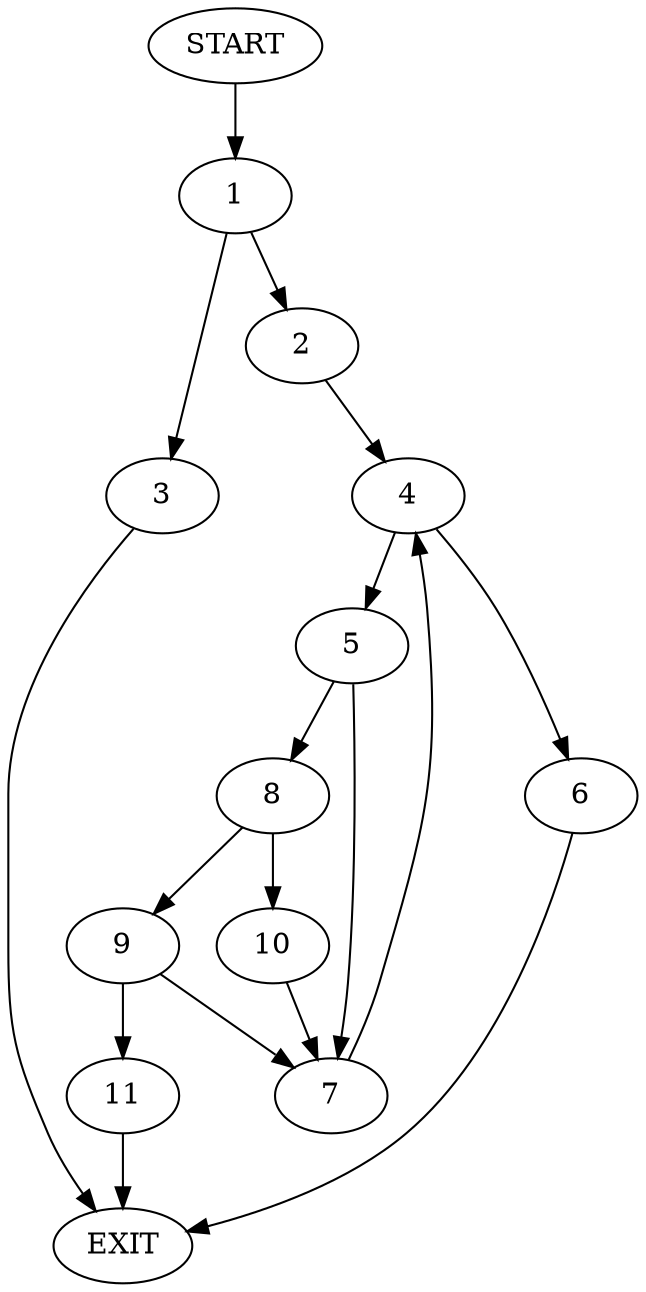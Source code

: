 digraph {
0 [label="START"]
12 [label="EXIT"]
0 -> 1
1 -> 2
1 -> 3
2 -> 4
3 -> 12
4 -> 5
4 -> 6
5 -> 7
5 -> 8
6 -> 12
7 -> 4
8 -> 9
8 -> 10
9 -> 11
9 -> 7
10 -> 7
11 -> 12
}
